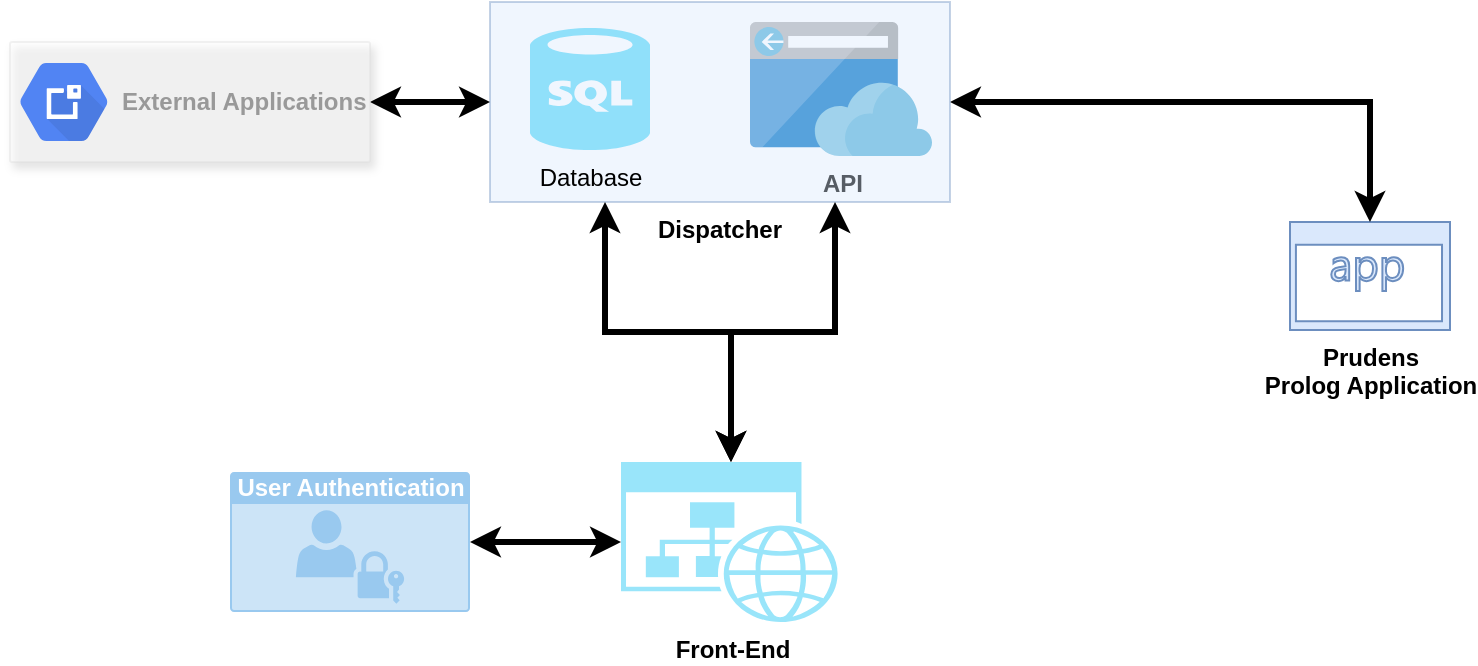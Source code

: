 <mxfile version="10.5.9" type="github"><diagram id="i7RtWqOFXtzzoElXQIjV" name="Page-1"><mxGraphModel dx="918" dy="536" grid="1" gridSize="10" guides="1" tooltips="1" connect="1" arrows="1" fold="1" page="1" pageScale="1" pageWidth="827" pageHeight="1169" math="0" shadow="0"><root><mxCell id="0"/><mxCell id="1" parent="0"/><mxCell id="9qIN6e9YLhu4JNkogWKK-2" value="&lt;div&gt;&lt;b&gt;Prudens&lt;/b&gt;&lt;/div&gt;&lt;div&gt;&lt;b&gt;Prolog Application&lt;br&gt;&lt;/b&gt;&lt;/div&gt;" style="shadow=0;dashed=0;html=1;strokeColor=#6c8ebf;labelPosition=center;verticalLabelPosition=bottom;verticalAlign=top;align=center;shape=mxgraph.mscae.enterprise.application;fillColor=#dae8fc;" parent="1" vertex="1"><mxGeometry x="650" y="130" width="80" height="54" as="geometry"/></mxCell><mxCell id="PsLvnD8i3HU5XWvVwkek-3" style="edgeStyle=orthogonalEdgeStyle;rounded=0;orthogonalLoop=1;jettySize=auto;html=1;startArrow=classic;startFill=1;strokeWidth=3;exitX=1;exitY=0.5;exitDx=0;exitDy=0;" edge="1" parent="1" source="PsLvnD8i3HU5XWvVwkek-8" target="9qIN6e9YLhu4JNkogWKK-2"><mxGeometry relative="1" as="geometry"><mxPoint x="451" y="84" as="sourcePoint"/></mxGeometry></mxCell><mxCell id="PsLvnD8i3HU5XWvVwkek-5" value="&lt;b&gt;API&lt;/b&gt;" style="aspect=fixed;html=1;perimeter=none;align=center;shadow=0;dashed=0;image;fontSize=12;image=img/lib/mscae/App_Service_Frontend.svg;" vertex="1" parent="1"><mxGeometry x="380" y="30" width="91" height="67" as="geometry"/></mxCell><mxCell id="PsLvnD8i3HU5XWvVwkek-8" value="&lt;b&gt;Dispatcher&lt;/b&gt;" style="rounded=0;whiteSpace=wrap;html=1;fillColor=#dae8fc;strokeColor=#6c8ebf;opacity=40;labelPosition=center;verticalLabelPosition=bottom;align=center;verticalAlign=top;" vertex="1" parent="1"><mxGeometry x="250" y="20" width="230" height="100" as="geometry"/></mxCell><mxCell id="PsLvnD8i3HU5XWvVwkek-9" value="Database" style="verticalLabelPosition=bottom;html=1;verticalAlign=top;align=center;strokeColor=none;fillColor=#00BEF2;shape=mxgraph.azure.sql_database;opacity=40;" vertex="1" parent="1"><mxGeometry x="270" y="33" width="60" height="61" as="geometry"/></mxCell><mxCell id="PsLvnD8i3HU5XWvVwkek-11" style="edgeStyle=orthogonalEdgeStyle;rounded=0;orthogonalLoop=1;jettySize=auto;html=1;exitX=0.5;exitY=0;exitDx=0;exitDy=0;exitPerimeter=0;entryX=0.25;entryY=1;entryDx=0;entryDy=0;startArrow=classic;startFill=1;strokeWidth=3;" edge="1" parent="1" source="PsLvnD8i3HU5XWvVwkek-10" target="PsLvnD8i3HU5XWvVwkek-8"><mxGeometry relative="1" as="geometry"/></mxCell><mxCell id="PsLvnD8i3HU5XWvVwkek-12" style="edgeStyle=orthogonalEdgeStyle;rounded=0;orthogonalLoop=1;jettySize=auto;html=1;exitX=0.5;exitY=0;exitDx=0;exitDy=0;exitPerimeter=0;entryX=0.75;entryY=1;entryDx=0;entryDy=0;startArrow=classic;startFill=1;strokeWidth=3;" edge="1" parent="1" source="PsLvnD8i3HU5XWvVwkek-10" target="PsLvnD8i3HU5XWvVwkek-8"><mxGeometry relative="1" as="geometry"/></mxCell><mxCell id="PsLvnD8i3HU5XWvVwkek-10" value="&lt;b&gt;Front-End&lt;/b&gt;" style="verticalLabelPosition=bottom;html=1;verticalAlign=top;align=center;strokeColor=none;fillColor=#00BEF2;shape=mxgraph.azure.website_generic;opacity=40;" vertex="1" parent="1"><mxGeometry x="315.5" y="250" width="110" height="80" as="geometry"/></mxCell><mxCell id="PsLvnD8i3HU5XWvVwkek-14" style="edgeStyle=orthogonalEdgeStyle;rounded=0;orthogonalLoop=1;jettySize=auto;html=1;exitX=1;exitY=0.5;exitDx=0;exitDy=0;exitPerimeter=0;entryX=0;entryY=0.5;entryDx=0;entryDy=0;entryPerimeter=0;startArrow=classic;startFill=1;strokeWidth=3;" edge="1" parent="1" source="PsLvnD8i3HU5XWvVwkek-13" target="PsLvnD8i3HU5XWvVwkek-10"><mxGeometry relative="1" as="geometry"/></mxCell><mxCell id="PsLvnD8i3HU5XWvVwkek-13" value="&lt;b&gt;User Authentication&lt;/b&gt;" style="html=1;strokeColor=none;fillColor=#0079D6;labelPosition=center;verticalLabelPosition=middle;verticalAlign=top;align=center;fontSize=12;outlineConnect=0;spacingTop=-6;fontColor=#FFFFFF;shape=mxgraph.sitemap.login;opacity=40;" vertex="1" parent="1"><mxGeometry x="120" y="255" width="120" height="70" as="geometry"/></mxCell><mxCell id="PsLvnD8i3HU5XWvVwkek-19" style="edgeStyle=orthogonalEdgeStyle;rounded=0;orthogonalLoop=1;jettySize=auto;html=1;exitX=1;exitY=0.5;exitDx=0;exitDy=0;entryX=0;entryY=0.5;entryDx=0;entryDy=0;startArrow=classic;startFill=1;strokeWidth=3;" edge="1" parent="1" source="PsLvnD8i3HU5XWvVwkek-17" target="PsLvnD8i3HU5XWvVwkek-8"><mxGeometry relative="1" as="geometry"/></mxCell><mxCell id="PsLvnD8i3HU5XWvVwkek-17" value="" style="strokeColor=#dddddd;fillColor=#ffffff;shadow=1;strokeWidth=1;rounded=1;absoluteArcSize=1;arcSize=2;opacity=40;" vertex="1" parent="1"><mxGeometry x="10" y="40" width="180" height="60" as="geometry"/></mxCell><mxCell id="PsLvnD8i3HU5XWvVwkek-18" value="&lt;b&gt;External Applications&lt;/b&gt;" style="dashed=0;connectable=0;html=1;fillColor=#5184F3;strokeColor=none;shape=mxgraph.gcp2.cloud_external_ip_addresses;part=1;labelPosition=right;verticalLabelPosition=middle;align=left;verticalAlign=middle;spacingLeft=5;fontColor=#999999;fontSize=12;" vertex="1" parent="PsLvnD8i3HU5XWvVwkek-17"><mxGeometry y="0.5" width="44" height="39" relative="1" as="geometry"><mxPoint x="5" y="-19.5" as="offset"/></mxGeometry></mxCell></root></mxGraphModel></diagram></mxfile>